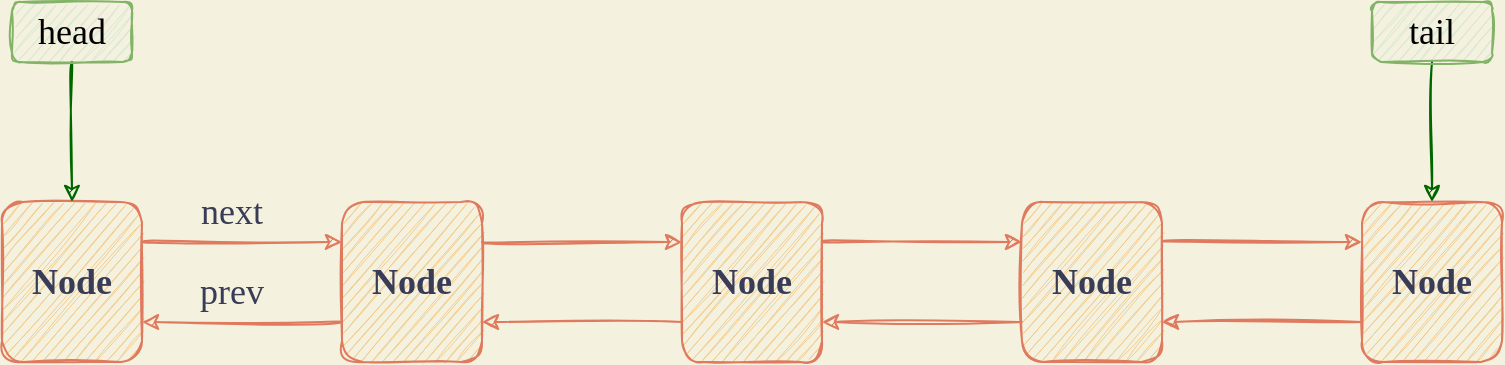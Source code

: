 <mxfile version="20.0.1" type="github" pages="3">
  <diagram id="utfjhWHE3b37B2nygvH3" name="同步队列">
    <mxGraphModel dx="979" dy="550" grid="1" gridSize="10" guides="1" tooltips="1" connect="1" arrows="1" fold="1" page="1" pageScale="1" pageWidth="827" pageHeight="1169" background="#F4F1DE" math="0" shadow="0">
      <root>
        <mxCell id="0" />
        <mxCell id="1" parent="0" />
        <mxCell id="fwf7-Cz7BzetFqjHplzl-1" value="&lt;font style=&quot;font-size: 18px;&quot; face=&quot;Comic Sans MS&quot;&gt;&lt;b&gt;Node&lt;/b&gt;&lt;/font&gt;" style="rounded=1;whiteSpace=wrap;html=1;sketch=1;fontColor=#393C56;strokeColor=#E07A5F;fillColor=#F2CC8F;" vertex="1" parent="1">
          <mxGeometry x="150" y="200" width="70" height="80" as="geometry" />
        </mxCell>
        <mxCell id="fwf7-Cz7BzetFqjHplzl-3" value="" style="endArrow=classic;html=1;rounded=1;sketch=1;fontFamily=Comic Sans MS;fontSize=18;fontColor=#393C56;strokeColor=#E07A5F;fillColor=#F2CC8F;curved=1;exitX=1;exitY=0.25;exitDx=0;exitDy=0;" edge="1" parent="1" source="fwf7-Cz7BzetFqjHplzl-1">
          <mxGeometry width="50" height="50" relative="1" as="geometry">
            <mxPoint x="230" y="250" as="sourcePoint" />
            <mxPoint x="320" y="220" as="targetPoint" />
          </mxGeometry>
        </mxCell>
        <mxCell id="fwf7-Cz7BzetFqjHplzl-6" style="edgeStyle=orthogonalEdgeStyle;curved=1;rounded=1;sketch=1;orthogonalLoop=1;jettySize=auto;html=1;exitX=0;exitY=0.75;exitDx=0;exitDy=0;entryX=1;entryY=0.75;entryDx=0;entryDy=0;fontFamily=Comic Sans MS;fontSize=18;fontColor=#393C56;strokeColor=#E07A5F;fillColor=#F2CC8F;" edge="1" parent="1" source="fwf7-Cz7BzetFqjHplzl-5" target="fwf7-Cz7BzetFqjHplzl-1">
          <mxGeometry relative="1" as="geometry" />
        </mxCell>
        <mxCell id="fwf7-Cz7BzetFqjHplzl-5" value="&lt;font style=&quot;font-size: 18px;&quot; face=&quot;Comic Sans MS&quot;&gt;&lt;b&gt;Node&lt;/b&gt;&lt;/font&gt;" style="rounded=1;whiteSpace=wrap;html=1;sketch=1;fontColor=#393C56;strokeColor=#E07A5F;fillColor=#F2CC8F;" vertex="1" parent="1">
          <mxGeometry x="320" y="200" width="70" height="80" as="geometry" />
        </mxCell>
        <mxCell id="fwf7-Cz7BzetFqjHplzl-7" value="" style="endArrow=classic;html=1;rounded=1;sketch=1;fontFamily=Comic Sans MS;fontSize=18;fontColor=#393C56;strokeColor=#E07A5F;fillColor=#F2CC8F;curved=1;exitX=1;exitY=0.25;exitDx=0;exitDy=0;" edge="1" parent="1">
          <mxGeometry width="50" height="50" relative="1" as="geometry">
            <mxPoint x="390" y="220" as="sourcePoint" />
            <mxPoint x="490" y="220" as="targetPoint" />
          </mxGeometry>
        </mxCell>
        <mxCell id="fwf7-Cz7BzetFqjHplzl-8" style="edgeStyle=orthogonalEdgeStyle;curved=1;rounded=1;sketch=1;orthogonalLoop=1;jettySize=auto;html=1;exitX=0;exitY=0.75;exitDx=0;exitDy=0;entryX=1;entryY=0.75;entryDx=0;entryDy=0;fontFamily=Comic Sans MS;fontSize=18;fontColor=#393C56;strokeColor=#E07A5F;fillColor=#F2CC8F;" edge="1" source="fwf7-Cz7BzetFqjHplzl-9" parent="1">
          <mxGeometry relative="1" as="geometry">
            <mxPoint x="390" y="260" as="targetPoint" />
          </mxGeometry>
        </mxCell>
        <mxCell id="fwf7-Cz7BzetFqjHplzl-9" value="&lt;font style=&quot;font-size: 18px;&quot; face=&quot;Comic Sans MS&quot;&gt;&lt;b&gt;Node&lt;/b&gt;&lt;/font&gt;" style="rounded=1;whiteSpace=wrap;html=1;sketch=1;fontColor=#393C56;strokeColor=#E07A5F;fillColor=#F2CC8F;" vertex="1" parent="1">
          <mxGeometry x="490" y="200" width="70" height="80" as="geometry" />
        </mxCell>
        <mxCell id="fwf7-Cz7BzetFqjHplzl-10" value="" style="endArrow=classic;html=1;rounded=1;sketch=1;fontFamily=Comic Sans MS;fontSize=18;fontColor=#393C56;strokeColor=#E07A5F;fillColor=#F2CC8F;curved=1;exitX=1;exitY=0.25;exitDx=0;exitDy=0;" edge="1" parent="1">
          <mxGeometry width="50" height="50" relative="1" as="geometry">
            <mxPoint x="560" y="220" as="sourcePoint" />
            <mxPoint x="660" y="220" as="targetPoint" />
          </mxGeometry>
        </mxCell>
        <mxCell id="fwf7-Cz7BzetFqjHplzl-11" style="edgeStyle=orthogonalEdgeStyle;curved=1;rounded=1;sketch=1;orthogonalLoop=1;jettySize=auto;html=1;exitX=0;exitY=0.75;exitDx=0;exitDy=0;entryX=1;entryY=0.75;entryDx=0;entryDy=0;fontFamily=Comic Sans MS;fontSize=18;fontColor=#393C56;strokeColor=#E07A5F;fillColor=#F2CC8F;" edge="1" source="fwf7-Cz7BzetFqjHplzl-12" parent="1">
          <mxGeometry relative="1" as="geometry">
            <mxPoint x="560" y="260" as="targetPoint" />
          </mxGeometry>
        </mxCell>
        <mxCell id="fwf7-Cz7BzetFqjHplzl-12" value="&lt;font style=&quot;font-size: 18px;&quot; face=&quot;Comic Sans MS&quot;&gt;&lt;b&gt;Node&lt;/b&gt;&lt;/font&gt;" style="rounded=1;whiteSpace=wrap;html=1;sketch=1;fontColor=#393C56;strokeColor=#E07A5F;fillColor=#F2CC8F;" vertex="1" parent="1">
          <mxGeometry x="660" y="200" width="70" height="80" as="geometry" />
        </mxCell>
        <mxCell id="fwf7-Cz7BzetFqjHplzl-13" value="" style="endArrow=classic;html=1;rounded=1;sketch=1;fontFamily=Comic Sans MS;fontSize=18;fontColor=#393C56;strokeColor=#E07A5F;fillColor=#F2CC8F;curved=1;exitX=1;exitY=0.25;exitDx=0;exitDy=0;" edge="1" parent="1">
          <mxGeometry width="50" height="50" relative="1" as="geometry">
            <mxPoint x="730" y="220" as="sourcePoint" />
            <mxPoint x="830" y="220" as="targetPoint" />
          </mxGeometry>
        </mxCell>
        <mxCell id="fwf7-Cz7BzetFqjHplzl-14" style="edgeStyle=orthogonalEdgeStyle;curved=1;rounded=1;sketch=1;orthogonalLoop=1;jettySize=auto;html=1;exitX=0;exitY=0.75;exitDx=0;exitDy=0;entryX=1;entryY=0.75;entryDx=0;entryDy=0;fontFamily=Comic Sans MS;fontSize=18;fontColor=#393C56;strokeColor=#E07A5F;fillColor=#F2CC8F;" edge="1" source="fwf7-Cz7BzetFqjHplzl-15" parent="1">
          <mxGeometry relative="1" as="geometry">
            <mxPoint x="730" y="260" as="targetPoint" />
          </mxGeometry>
        </mxCell>
        <mxCell id="fwf7-Cz7BzetFqjHplzl-15" value="&lt;font style=&quot;font-size: 18px;&quot; face=&quot;Comic Sans MS&quot;&gt;&lt;b&gt;Node&lt;/b&gt;&lt;/font&gt;" style="rounded=1;whiteSpace=wrap;html=1;sketch=1;fontColor=#393C56;strokeColor=#E07A5F;fillColor=#F2CC8F;" vertex="1" parent="1">
          <mxGeometry x="830" y="200" width="70" height="80" as="geometry" />
        </mxCell>
        <mxCell id="fwf7-Cz7BzetFqjHplzl-16" value="next" style="text;html=1;strokeColor=none;fillColor=none;align=center;verticalAlign=middle;whiteSpace=wrap;rounded=0;sketch=1;fontFamily=Comic Sans MS;fontSize=18;fontColor=#393C56;" vertex="1" parent="1">
          <mxGeometry x="230" y="190" width="70" height="30" as="geometry" />
        </mxCell>
        <mxCell id="fwf7-Cz7BzetFqjHplzl-17" value="prev" style="text;html=1;strokeColor=none;fillColor=none;align=center;verticalAlign=middle;whiteSpace=wrap;rounded=0;sketch=1;fontFamily=Comic Sans MS;fontSize=18;fontColor=#393C56;" vertex="1" parent="1">
          <mxGeometry x="230" y="230" width="70" height="30" as="geometry" />
        </mxCell>
        <mxCell id="fwf7-Cz7BzetFqjHplzl-19" style="edgeStyle=orthogonalEdgeStyle;curved=1;rounded=1;sketch=1;orthogonalLoop=1;jettySize=auto;html=1;entryX=0.5;entryY=0;entryDx=0;entryDy=0;fontFamily=Comic Sans MS;fontSize=18;fontColor=#393C56;strokeColor=#006600;fillColor=#F2CC8F;" edge="1" parent="1" source="fwf7-Cz7BzetFqjHplzl-18" target="fwf7-Cz7BzetFqjHplzl-1">
          <mxGeometry relative="1" as="geometry" />
        </mxCell>
        <mxCell id="fwf7-Cz7BzetFqjHplzl-18" value="head" style="text;html=1;strokeColor=#82b366;fillColor=#d5e8d4;align=center;verticalAlign=middle;whiteSpace=wrap;rounded=1;sketch=1;fontFamily=Comic Sans MS;fontSize=18;" vertex="1" parent="1">
          <mxGeometry x="155" y="100" width="60" height="30" as="geometry" />
        </mxCell>
        <mxCell id="fwf7-Cz7BzetFqjHplzl-20" style="edgeStyle=orthogonalEdgeStyle;curved=1;rounded=1;sketch=1;orthogonalLoop=1;jettySize=auto;html=1;entryX=0.5;entryY=0;entryDx=0;entryDy=0;fontFamily=Comic Sans MS;fontSize=18;fontColor=#393C56;strokeColor=#006600;fillColor=#F2CC8F;" edge="1" source="fwf7-Cz7BzetFqjHplzl-21" parent="1">
          <mxGeometry relative="1" as="geometry">
            <mxPoint x="865" y="200" as="targetPoint" />
          </mxGeometry>
        </mxCell>
        <mxCell id="fwf7-Cz7BzetFqjHplzl-21" value="tail" style="text;html=1;strokeColor=#82b366;fillColor=#d5e8d4;align=center;verticalAlign=middle;whiteSpace=wrap;rounded=1;sketch=1;fontFamily=Comic Sans MS;fontSize=18;" vertex="1" parent="1">
          <mxGeometry x="835" y="100" width="60" height="30" as="geometry" />
        </mxCell>
      </root>
    </mxGraphModel>
  </diagram>
  <diagram id="8UQghiAkSNZsVzccjgBl" name="Node">
    <mxGraphModel dx="1806" dy="550" grid="1" gridSize="10" guides="1" tooltips="1" connect="1" arrows="1" fold="1" page="1" pageScale="1" pageWidth="827" pageHeight="1169" background="#F4F1DE" math="0" shadow="0">
      <root>
        <mxCell id="0" />
        <mxCell id="1" parent="0" />
        <mxCell id="KLQMYGVenO0NNIrNoHzc-18" value="Node" style="swimlane;rounded=1;shadow=1;sketch=1;fontFamily=Comic Sans MS;fontSize=24;fontColor=#393C56;strokeColor=#E07A5F;fillColor=#F2CC8F;startSize=50;" vertex="1" parent="1">
          <mxGeometry x="-280" y="580" width="250" height="290" as="geometry">
            <mxRectangle x="520" y="660" width="240" height="30" as="alternateBounds" />
          </mxGeometry>
        </mxCell>
        <mxCell id="KLQMYGVenO0NNIrNoHzc-1" value="" style="shape=table;startSize=0;container=1;collapsible=0;childLayout=tableLayout;rounded=1;sketch=1;shadow=1;fontStyle=1;fillColor=#d5e8d4;strokeColor=#82b366;" vertex="1" parent="KLQMYGVenO0NNIrNoHzc-18">
          <mxGeometry x="28" y="70" width="184" height="200" as="geometry" />
        </mxCell>
        <mxCell id="KLQMYGVenO0NNIrNoHzc-2" value="" style="shape=tableRow;horizontal=0;startSize=0;swimlaneHead=0;swimlaneBody=0;top=0;left=0;bottom=0;right=0;collapsible=0;dropTarget=0;fillColor=none;points=[[0,0.5],[1,0.5]];portConstraint=eastwest;rounded=1;sketch=1;fontColor=#393C56;strokeColor=#E07A5F;" vertex="1" parent="KLQMYGVenO0NNIrNoHzc-1">
          <mxGeometry width="184" height="40" as="geometry" />
        </mxCell>
        <mxCell id="KLQMYGVenO0NNIrNoHzc-3" value="&lt;b&gt;&lt;font style=&quot;font-size: 18px;&quot;&gt;thread&lt;/font&gt;&lt;/b&gt;" style="shape=partialRectangle;html=1;whiteSpace=wrap;connectable=0;overflow=hidden;fillColor=none;top=0;left=0;bottom=0;right=0;pointerEvents=1;rounded=1;sketch=1;fontColor=#393C56;strokeColor=#E07A5F;fontFamily=Comic Sans MS;" vertex="1" parent="KLQMYGVenO0NNIrNoHzc-2">
          <mxGeometry width="184" height="40" as="geometry">
            <mxRectangle width="184" height="40" as="alternateBounds" />
          </mxGeometry>
        </mxCell>
        <mxCell id="KLQMYGVenO0NNIrNoHzc-4" value="" style="shape=tableRow;horizontal=0;startSize=0;swimlaneHead=0;swimlaneBody=0;top=0;left=0;bottom=0;right=0;collapsible=0;dropTarget=0;fillColor=none;points=[[0,0.5],[1,0.5]];portConstraint=eastwest;rounded=1;sketch=1;fontColor=#393C56;strokeColor=#E07A5F;" vertex="1" parent="KLQMYGVenO0NNIrNoHzc-1">
          <mxGeometry y="40" width="184" height="40" as="geometry" />
        </mxCell>
        <mxCell id="KLQMYGVenO0NNIrNoHzc-5" value="waitState" style="shape=partialRectangle;html=1;whiteSpace=wrap;connectable=0;overflow=hidden;fillColor=none;top=0;left=0;bottom=0;right=0;pointerEvents=1;rounded=1;sketch=1;fontColor=#393C56;strokeColor=#E07A5F;fontFamily=Comic Sans MS;fontSize=18;fontStyle=1" vertex="1" parent="KLQMYGVenO0NNIrNoHzc-4">
          <mxGeometry width="184" height="40" as="geometry">
            <mxRectangle width="184" height="40" as="alternateBounds" />
          </mxGeometry>
        </mxCell>
        <mxCell id="KLQMYGVenO0NNIrNoHzc-6" value="" style="shape=tableRow;horizontal=0;startSize=0;swimlaneHead=0;swimlaneBody=0;top=0;left=0;bottom=0;right=0;collapsible=0;dropTarget=0;fillColor=none;points=[[0,0.5],[1,0.5]];portConstraint=eastwest;rounded=1;sketch=1;fontColor=#393C56;strokeColor=#E07A5F;" vertex="1" parent="KLQMYGVenO0NNIrNoHzc-1">
          <mxGeometry y="80" width="184" height="40" as="geometry" />
        </mxCell>
        <mxCell id="KLQMYGVenO0NNIrNoHzc-7" value="nextWaiter" style="shape=partialRectangle;html=1;whiteSpace=wrap;connectable=0;overflow=hidden;fillColor=none;top=0;left=0;bottom=0;right=0;pointerEvents=1;rounded=1;sketch=1;fontColor=#393C56;strokeColor=#E07A5F;fontFamily=Comic Sans MS;fontSize=18;fontStyle=1" vertex="1" parent="KLQMYGVenO0NNIrNoHzc-6">
          <mxGeometry width="184" height="40" as="geometry">
            <mxRectangle width="184" height="40" as="alternateBounds" />
          </mxGeometry>
        </mxCell>
        <mxCell id="KLQMYGVenO0NNIrNoHzc-8" value="" style="shape=tableRow;horizontal=0;startSize=0;swimlaneHead=0;swimlaneBody=0;top=0;left=0;bottom=0;right=0;collapsible=0;dropTarget=0;fillColor=none;points=[[0,0.5],[1,0.5]];portConstraint=eastwest;rounded=1;sketch=1;fontColor=#393C56;strokeColor=#E07A5F;" vertex="1" parent="KLQMYGVenO0NNIrNoHzc-1">
          <mxGeometry y="120" width="184" height="40" as="geometry" />
        </mxCell>
        <mxCell id="KLQMYGVenO0NNIrNoHzc-9" value="prev" style="shape=partialRectangle;html=1;whiteSpace=wrap;connectable=0;overflow=hidden;fillColor=none;top=0;left=0;bottom=0;right=0;pointerEvents=1;rounded=1;sketch=1;fontColor=#393C56;strokeColor=#E07A5F;fontFamily=Comic Sans MS;fontSize=18;fontStyle=1" vertex="1" parent="KLQMYGVenO0NNIrNoHzc-8">
          <mxGeometry width="184" height="40" as="geometry">
            <mxRectangle width="184" height="40" as="alternateBounds" />
          </mxGeometry>
        </mxCell>
        <mxCell id="KLQMYGVenO0NNIrNoHzc-10" value="" style="shape=tableRow;horizontal=0;startSize=0;swimlaneHead=0;swimlaneBody=0;top=0;left=0;bottom=0;right=0;collapsible=0;dropTarget=0;fillColor=none;points=[[0,0.5],[1,0.5]];portConstraint=eastwest;rounded=1;sketch=1;fontColor=#393C56;strokeColor=#E07A5F;" vertex="1" parent="KLQMYGVenO0NNIrNoHzc-1">
          <mxGeometry y="160" width="184" height="40" as="geometry" />
        </mxCell>
        <mxCell id="KLQMYGVenO0NNIrNoHzc-11" value="next" style="shape=partialRectangle;html=1;whiteSpace=wrap;connectable=0;overflow=hidden;fillColor=none;top=0;left=0;bottom=0;right=0;pointerEvents=1;rounded=1;sketch=1;fontColor=#393C56;strokeColor=#E07A5F;fontFamily=Comic Sans MS;fontSize=18;fontStyle=1" vertex="1" parent="KLQMYGVenO0NNIrNoHzc-10">
          <mxGeometry width="184" height="40" as="geometry">
            <mxRectangle width="184" height="40" as="alternateBounds" />
          </mxGeometry>
        </mxCell>
      </root>
    </mxGraphModel>
  </diagram>
  <diagram id="792L6cQq86WeGI9FM1Nd" name="waitState">
    <mxGraphModel dx="979" dy="550" grid="1" gridSize="10" guides="1" tooltips="1" connect="1" arrows="1" fold="1" page="1" pageScale="1" pageWidth="827" pageHeight="1169" background="#F4F1DE" math="0" shadow="0">
      <root>
        <mxCell id="0" />
        <mxCell id="1" parent="0" />
        <mxCell id="pxolT_0ZlthKOKmfiWUi-1" style="edgeStyle=orthogonalEdgeStyle;curved=1;rounded=1;sketch=1;orthogonalLoop=1;jettySize=auto;html=1;fontFamily=Comic Sans MS;fontSize=18;fontColor=#393C56;strokeColor=#003300;fillColor=#F2CC8F;" edge="1" parent="1" source="pxolT_0ZlthKOKmfiWUi-2">
          <mxGeometry relative="1" as="geometry">
            <mxPoint x="320" y="905" as="targetPoint" />
          </mxGeometry>
        </mxCell>
        <mxCell id="pxolT_0ZlthKOKmfiWUi-2" value="&lt;span style=&quot;font-weight: 700;&quot;&gt;waitState&lt;/span&gt;" style="text;html=1;strokeColor=#82b366;fillColor=#d5e8d4;align=center;verticalAlign=middle;whiteSpace=wrap;rounded=0;shadow=1;sketch=1;fontFamily=Comic Sans MS;fontSize=18;" vertex="1" parent="1">
          <mxGeometry x="160" y="880" width="110" height="50" as="geometry" />
        </mxCell>
        <mxCell id="pxolT_0ZlthKOKmfiWUi-3" value="" style="shape=curlyBracket;whiteSpace=wrap;html=1;rounded=1;shadow=1;sketch=1;fontFamily=Comic Sans MS;fontSize=18;strokeColor=#82b366;fillColor=#d5e8d4;" vertex="1" parent="1">
          <mxGeometry x="320" y="795" width="30" height="220" as="geometry" />
        </mxCell>
        <mxCell id="pxolT_0ZlthKOKmfiWUi-4" value="&lt;b style=&quot;color: rgb(57, 60, 86);&quot;&gt;-1(SIGNAL)&lt;/b&gt;" style="text;html=1;strokeColor=#6c8ebf;fillColor=#dae8fc;align=left;verticalAlign=middle;whiteSpace=wrap;rounded=0;shadow=1;sketch=1;fontFamily=Comic Sans MS;fontSize=18;" vertex="1" parent="1">
          <mxGeometry x="350" y="850" width="160" height="40" as="geometry" />
        </mxCell>
        <mxCell id="pxolT_0ZlthKOKmfiWUi-5" value="&lt;b style=&quot;color: rgb(57, 60, 86);&quot;&gt;-2(CONDITION)&lt;/b&gt;" style="text;html=1;strokeColor=#6c8ebf;fillColor=#dae8fc;align=left;verticalAlign=middle;whiteSpace=wrap;rounded=0;shadow=1;sketch=1;fontFamily=Comic Sans MS;fontSize=18;" vertex="1" parent="1">
          <mxGeometry x="350" y="920" width="160" height="40" as="geometry" />
        </mxCell>
        <mxCell id="pxolT_0ZlthKOKmfiWUi-6" value="&lt;b style=&quot;color: rgb(57, 60, 86);&quot;&gt;-3(PROPAGATE)&lt;/b&gt;" style="text;html=1;strokeColor=#6c8ebf;fillColor=#dae8fc;align=left;verticalAlign=middle;whiteSpace=wrap;rounded=0;shadow=1;sketch=1;fontFamily=Comic Sans MS;fontSize=18;" vertex="1" parent="1">
          <mxGeometry x="350" y="1000" width="160" height="40" as="geometry" />
        </mxCell>
        <mxCell id="pxolT_0ZlthKOKmfiWUi-7" value="&lt;b style=&quot;color: rgb(57, 60, 86);&quot;&gt;&amp;nbsp;1(CANCELLED)&lt;/b&gt;" style="text;html=1;strokeColor=#6c8ebf;fillColor=#dae8fc;align=left;verticalAlign=middle;whiteSpace=wrap;rounded=0;shadow=1;sketch=1;fontFamily=Comic Sans MS;fontSize=18;" vertex="1" parent="1">
          <mxGeometry x="350" y="770" width="160" height="40" as="geometry" />
        </mxCell>
      </root>
    </mxGraphModel>
  </diagram>
</mxfile>
